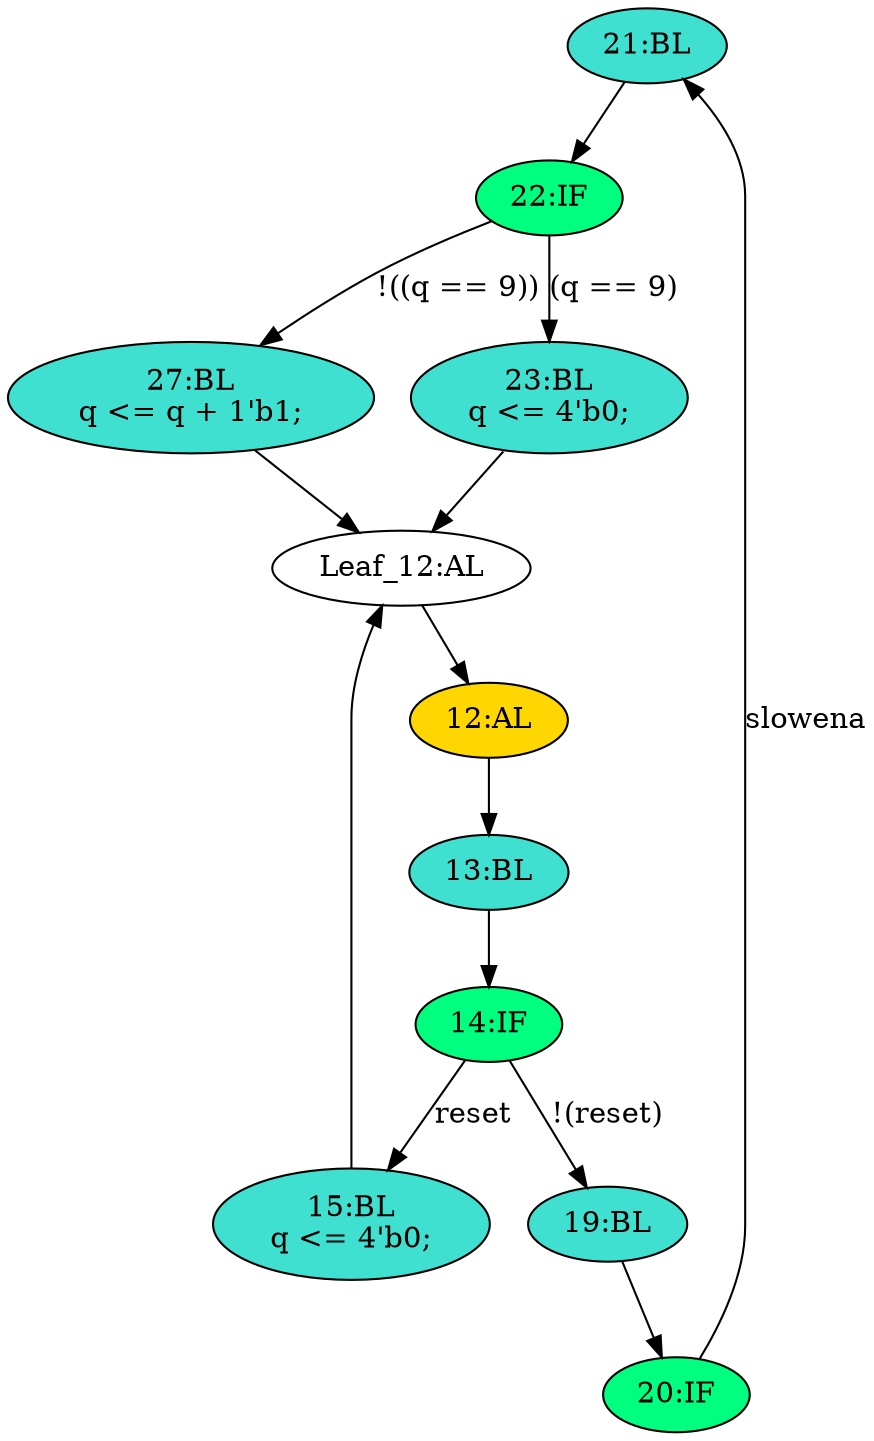 strict digraph "compose( ,  )" {
	node [label="\N"];
	"21:BL"	[ast="<pyverilog.vparser.ast.Block object at 0x7f7c06f24e10>",
		fillcolor=turquoise,
		label="21:BL",
		statements="[]",
		style=filled,
		typ=Block];
	"22:IF"	[ast="<pyverilog.vparser.ast.IfStatement object at 0x7f7c06f32450>",
		fillcolor=springgreen,
		label="22:IF",
		statements="[]",
		style=filled,
		typ=IfStatement];
	"21:BL" -> "22:IF"	[cond="[]",
		lineno=None];
	"15:BL"	[ast="<pyverilog.vparser.ast.Block object at 0x7f7c06fb5410>",
		fillcolor=turquoise,
		label="15:BL
q <= 4'b0;",
		statements="[<pyverilog.vparser.ast.NonblockingSubstitution object at 0x7f7c06ed6810>]",
		style=filled,
		typ=Block];
	"Leaf_12:AL"	[def_var="['q']",
		label="Leaf_12:AL"];
	"15:BL" -> "Leaf_12:AL"	[cond="[]",
		lineno=None];
	"27:BL"	[ast="<pyverilog.vparser.ast.Block object at 0x7f7c06ece4d0>",
		fillcolor=turquoise,
		label="27:BL
q <= q + 1'b1;",
		statements="[<pyverilog.vparser.ast.NonblockingSubstitution object at 0x7f7c06f3d4d0>]",
		style=filled,
		typ=Block];
	"27:BL" -> "Leaf_12:AL"	[cond="[]",
		lineno=None];
	"12:AL"	[ast="<pyverilog.vparser.ast.Always object at 0x7f7c06fb5390>",
		clk_sens=True,
		fillcolor=gold,
		label="12:AL",
		sens="['clk']",
		statements="[]",
		style=filled,
		typ=Always,
		use_var="['reset', 'q', 'slowena']"];
	"13:BL"	[ast="<pyverilog.vparser.ast.Block object at 0x7f7c06fb5690>",
		fillcolor=turquoise,
		label="13:BL",
		statements="[]",
		style=filled,
		typ=Block];
	"12:AL" -> "13:BL"	[cond="[]",
		lineno=None];
	"Leaf_12:AL" -> "12:AL";
	"22:IF" -> "27:BL"	[cond="['q']",
		label="!((q == 9))",
		lineno=22];
	"23:BL"	[ast="<pyverilog.vparser.ast.Block object at 0x7f7c06ecee90>",
		fillcolor=turquoise,
		label="23:BL
q <= 4'b0;",
		statements="[<pyverilog.vparser.ast.NonblockingSubstitution object at 0x7f7c06f32150>]",
		style=filled,
		typ=Block];
	"22:IF" -> "23:BL"	[cond="['q']",
		label="(q == 9)",
		lineno=22];
	"19:BL"	[ast="<pyverilog.vparser.ast.Block object at 0x7f7c06f24110>",
		fillcolor=turquoise,
		label="19:BL",
		statements="[]",
		style=filled,
		typ=Block];
	"20:IF"	[ast="<pyverilog.vparser.ast.IfStatement object at 0x7f7c06f244d0>",
		fillcolor=springgreen,
		label="20:IF",
		statements="[]",
		style=filled,
		typ=IfStatement];
	"19:BL" -> "20:IF"	[cond="[]",
		lineno=None];
	"14:IF"	[ast="<pyverilog.vparser.ast.IfStatement object at 0x7f7c06ed6910>",
		fillcolor=springgreen,
		label="14:IF",
		statements="[]",
		style=filled,
		typ=IfStatement];
	"13:BL" -> "14:IF"	[cond="[]",
		lineno=None];
	"14:IF" -> "15:BL"	[cond="['reset']",
		label=reset,
		lineno=14];
	"14:IF" -> "19:BL"	[cond="['reset']",
		label="!(reset)",
		lineno=14];
	"20:IF" -> "21:BL"	[cond="['slowena']",
		label=slowena,
		lineno=20];
	"23:BL" -> "Leaf_12:AL"	[cond="[]",
		lineno=None];
}
